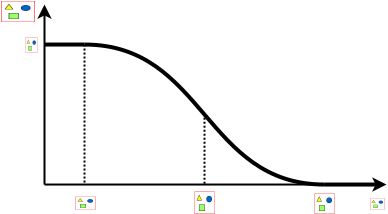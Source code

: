 <?xml version="1.0" encoding="UTF-8"?>
<dia:diagram xmlns:dia="http://www.lysator.liu.se/~alla/dia/">
  <dia:layer name="Achtergrond" visible="true">
    <dia:object type="Standard - Line" version="0" id="O0">
      <dia:attribute name="obj_pos">
        <dia:point val="2,17"/>
      </dia:attribute>
      <dia:attribute name="obj_bb">
        <dia:rectangle val="1.95,16.5;19.15,17.5"/>
      </dia:attribute>
      <dia:attribute name="conn_endpoints">
        <dia:point val="2,17"/>
        <dia:point val="19.1,17"/>
      </dia:attribute>
      <dia:attribute name="numcp">
        <dia:int val="1"/>
      </dia:attribute>
      <dia:attribute name="end_arrow">
        <dia:enum val="22"/>
      </dia:attribute>
      <dia:attribute name="end_arrow_length">
        <dia:real val="0.5"/>
      </dia:attribute>
      <dia:attribute name="end_arrow_width">
        <dia:real val="0.5"/>
      </dia:attribute>
    </dia:object>
    <dia:object type="Standard - BezierLine" version="0" id="O1">
      <dia:attribute name="obj_pos">
        <dia:point val="4,10"/>
      </dia:attribute>
      <dia:attribute name="obj_bb">
        <dia:rectangle val="3.9,9.9;16.1,17.1"/>
      </dia:attribute>
      <dia:attribute name="bez_points">
        <dia:point val="4,10"/>
        <dia:point val="10,10"/>
        <dia:point val="10,17"/>
        <dia:point val="16,17"/>
      </dia:attribute>
      <dia:attribute name="corner_types">
        <dia:enum val="0"/>
        <dia:enum val="0"/>
      </dia:attribute>
      <dia:attribute name="line_width">
        <dia:real val="0.2"/>
      </dia:attribute>
    </dia:object>
    <dia:object type="Standard - Line" version="0" id="O2">
      <dia:attribute name="obj_pos">
        <dia:point val="2,10"/>
      </dia:attribute>
      <dia:attribute name="obj_bb">
        <dia:rectangle val="1.9,9.9;4.1,10.1"/>
      </dia:attribute>
      <dia:attribute name="conn_endpoints">
        <dia:point val="2,10"/>
        <dia:point val="4,10"/>
      </dia:attribute>
      <dia:attribute name="numcp">
        <dia:int val="1"/>
      </dia:attribute>
      <dia:attribute name="line_width">
        <dia:real val="0.2"/>
      </dia:attribute>
    </dia:object>
    <dia:object type="Standard - Line" version="0" id="O3">
      <dia:attribute name="obj_pos">
        <dia:point val="16,17"/>
      </dia:attribute>
      <dia:attribute name="obj_bb">
        <dia:rectangle val="15.9,16.9;18.656,17.1"/>
      </dia:attribute>
      <dia:attribute name="conn_endpoints">
        <dia:point val="16,17"/>
        <dia:point val="18.556,17"/>
      </dia:attribute>
      <dia:attribute name="numcp">
        <dia:int val="1"/>
      </dia:attribute>
      <dia:attribute name="line_width">
        <dia:real val="0.2"/>
      </dia:attribute>
    </dia:object>
    <dia:object type="Standard - Line" version="0" id="O4">
      <dia:attribute name="obj_pos">
        <dia:point val="2,17"/>
      </dia:attribute>
      <dia:attribute name="obj_bb">
        <dia:rectangle val="1.5,7.95;2.5,17.05"/>
      </dia:attribute>
      <dia:attribute name="conn_endpoints">
        <dia:point val="2,17"/>
        <dia:point val="2,8"/>
      </dia:attribute>
      <dia:attribute name="numcp">
        <dia:int val="1"/>
      </dia:attribute>
      <dia:attribute name="end_arrow">
        <dia:enum val="22"/>
      </dia:attribute>
      <dia:attribute name="end_arrow_length">
        <dia:real val="0.5"/>
      </dia:attribute>
      <dia:attribute name="end_arrow_width">
        <dia:real val="0.5"/>
      </dia:attribute>
    </dia:object>
    <dia:object type="Standard - Line" version="0" id="O5">
      <dia:attribute name="obj_pos">
        <dia:point val="4,10"/>
      </dia:attribute>
      <dia:attribute name="obj_bb">
        <dia:rectangle val="3.95,9.95;4.05,17.05"/>
      </dia:attribute>
      <dia:attribute name="conn_endpoints">
        <dia:point val="4,10"/>
        <dia:point val="4,17"/>
      </dia:attribute>
      <dia:attribute name="numcp">
        <dia:int val="1"/>
      </dia:attribute>
      <dia:attribute name="line_style">
        <dia:enum val="4"/>
      </dia:attribute>
    </dia:object>
    <dia:object type="Standard - Line" version="0" id="O6">
      <dia:attribute name="obj_pos">
        <dia:point val="10.0,13.659"/>
      </dia:attribute>
      <dia:attribute name="obj_bb">
        <dia:rectangle val="9.95,13.609;10.05,17.05"/>
      </dia:attribute>
      <dia:attribute name="conn_endpoints">
        <dia:point val="10.0,13.659"/>
        <dia:point val="10,17"/>
      </dia:attribute>
      <dia:attribute name="numcp">
        <dia:int val="1"/>
      </dia:attribute>
      <dia:attribute name="line_style">
        <dia:enum val="4"/>
      </dia:attribute>
    </dia:object>
    <dia:object type="Standard - Image" version="0" id="O7">
      <dia:attribute name="obj_pos">
        <dia:point val="3.55,17.6"/>
      </dia:attribute>
      <dia:attribute name="obj_bb">
        <dia:rectangle val="3.5,17.55;4.609,18.3"/>
      </dia:attribute>
      <dia:attribute name="elem_corner">
        <dia:point val="3.55,17.6"/>
      </dia:attribute>
      <dia:attribute name="elem_width">
        <dia:real val="1.009"/>
      </dia:attribute>
      <dia:attribute name="elem_height">
        <dia:real val="0.65"/>
      </dia:attribute>
      <dia:attribute name="draw_border">
        <dia:boolean val="false"/>
      </dia:attribute>
      <dia:attribute name="keep_aspect">
        <dia:boolean val="true"/>
      </dia:attribute>
      <dia:attribute name="file">
        <dia:string>#/home/klbostee/Downloads/eq2png/alpha.png#</dia:string>
      </dia:attribute>
    </dia:object>
    <dia:object type="Standard - Image" version="0" id="O8">
      <dia:attribute name="obj_pos">
        <dia:point val="9.5,17.35"/>
      </dia:attribute>
      <dia:attribute name="obj_bb">
        <dia:rectangle val="9.45,17.3;10.559,18.522"/>
      </dia:attribute>
      <dia:attribute name="elem_corner">
        <dia:point val="9.5,17.35"/>
      </dia:attribute>
      <dia:attribute name="elem_width">
        <dia:real val="1.009"/>
      </dia:attribute>
      <dia:attribute name="elem_height">
        <dia:real val="1.122"/>
      </dia:attribute>
      <dia:attribute name="draw_border">
        <dia:boolean val="false"/>
      </dia:attribute>
      <dia:attribute name="keep_aspect">
        <dia:boolean val="true"/>
      </dia:attribute>
      <dia:attribute name="file">
        <dia:string>#/home/klbostee/Downloads/eq2png/beta.png#</dia:string>
      </dia:attribute>
    </dia:object>
    <dia:object type="Standard - Image" version="0" id="O9">
      <dia:attribute name="obj_pos">
        <dia:point val="15.5,17.45"/>
      </dia:attribute>
      <dia:attribute name="obj_bb">
        <dia:rectangle val="15.45,17.4;16.559,18.509"/>
      </dia:attribute>
      <dia:attribute name="elem_corner">
        <dia:point val="15.5,17.45"/>
      </dia:attribute>
      <dia:attribute name="elem_width">
        <dia:real val="1.009"/>
      </dia:attribute>
      <dia:attribute name="elem_height">
        <dia:real val="1.009"/>
      </dia:attribute>
      <dia:attribute name="draw_border">
        <dia:boolean val="false"/>
      </dia:attribute>
      <dia:attribute name="keep_aspect">
        <dia:boolean val="true"/>
      </dia:attribute>
      <dia:attribute name="file">
        <dia:string>#/home/klbostee/Downloads/eq2png/gamma.png#</dia:string>
      </dia:attribute>
    </dia:object>
    <dia:object type="Standard - Image" version="0" id="O10">
      <dia:attribute name="obj_pos">
        <dia:point val="1.05,9.65"/>
      </dia:attribute>
      <dia:attribute name="obj_bb">
        <dia:rectangle val="1,9.6;1.699,10.45"/>
      </dia:attribute>
      <dia:attribute name="elem_corner">
        <dia:point val="1.05,9.65"/>
      </dia:attribute>
      <dia:attribute name="elem_width">
        <dia:real val="0.599"/>
      </dia:attribute>
      <dia:attribute name="elem_height">
        <dia:real val="0.75"/>
      </dia:attribute>
      <dia:attribute name="draw_border">
        <dia:boolean val="false"/>
      </dia:attribute>
      <dia:attribute name="keep_aspect">
        <dia:boolean val="true"/>
      </dia:attribute>
      <dia:attribute name="file">
        <dia:string>#/home/klbostee/Downloads/eq2png/one.png#</dia:string>
      </dia:attribute>
    </dia:object>
    <dia:object type="Standard - Image" version="0" id="O11">
      <dia:attribute name="obj_pos">
        <dia:point val="-0.175,7.823"/>
      </dia:attribute>
      <dia:attribute name="obj_bb">
        <dia:rectangle val="-0.225,7.773;1.575,8.913"/>
      </dia:attribute>
      <dia:attribute name="elem_corner">
        <dia:point val="-0.175,7.823"/>
      </dia:attribute>
      <dia:attribute name="elem_width">
        <dia:real val="1.7"/>
      </dia:attribute>
      <dia:attribute name="elem_height">
        <dia:real val="1.04"/>
      </dia:attribute>
      <dia:attribute name="draw_border">
        <dia:boolean val="false"/>
      </dia:attribute>
      <dia:attribute name="keep_aspect">
        <dia:boolean val="true"/>
      </dia:attribute>
      <dia:attribute name="file">
        <dia:string>#/home/klbostee/Downloads/eq2png/t_x.png#</dia:string>
      </dia:attribute>
    </dia:object>
    <dia:object type="Standard - Image" version="0" id="O12">
      <dia:attribute name="obj_pos">
        <dia:point val="18.275,17.696"/>
      </dia:attribute>
      <dia:attribute name="obj_bb">
        <dia:rectangle val="18.225,17.646;19.075,18.294"/>
      </dia:attribute>
      <dia:attribute name="elem_corner">
        <dia:point val="18.275,17.696"/>
      </dia:attribute>
      <dia:attribute name="elem_width">
        <dia:real val="0.75"/>
      </dia:attribute>
      <dia:attribute name="elem_height">
        <dia:real val="0.548"/>
      </dia:attribute>
      <dia:attribute name="draw_border">
        <dia:boolean val="false"/>
      </dia:attribute>
      <dia:attribute name="keep_aspect">
        <dia:boolean val="true"/>
      </dia:attribute>
      <dia:attribute name="file">
        <dia:string>#/home/klbostee/Downloads/eq2png/x.png#</dia:string>
      </dia:attribute>
    </dia:object>
  </dia:layer>
</dia:diagram>
